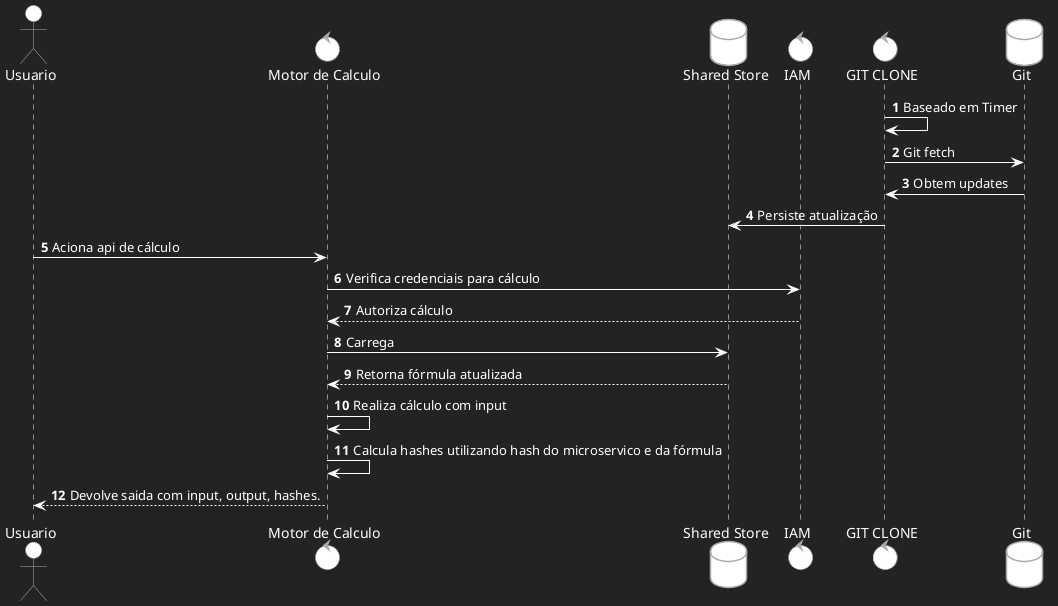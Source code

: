 @startuml
'https://plantuml.com/sequence-diagram
skinparam backgroundColor #232323

skinparam sequence {
    ArrowColor white
    ArrowFontColor white
    LifeLineBorderColor white
}

skinparam actor {
    BackgroundColor white
    foregroundColor white
    FontColor white
    BorderColor #AAAAAA
}

skinparam control {
    BackgroundColor white
    foregroundColor white
    FontColor white
    BorderColor #AAAAAA

}

skinparam database {
    BackgroundColor white
    foregroundColor white
    FontColor white
    BorderColor #AAAAAA
}

autonumber
actor Usuario as user
control "Motor de Calculo" as microservice
database "Shared Store" as sharedstorage
control IAM as iam
control "GIT CLONE" as gitclone
database Git as git
gitclone -> gitclone : Baseado em Timer
gitclone   -> git: Git fetch
git -> gitclone: Obtem updates
gitclone -> sharedstorage : Persiste atualização
user -> microservice : Aciona api de cálculo
microservice -> iam : Verifica credenciais para cálculo
iam --> microservice: Autoriza cálculo
microservice -> sharedstorage : Carrega
sharedstorage --> microservice: Retorna fórmula atualizada
microservice -> microservice: Realiza cálculo com input
microservice -> microservice: Calcula hashes utilizando hash do microservico e da fórmula
microservice --> user: Devolve saida com input, output, hashes.

@enduml